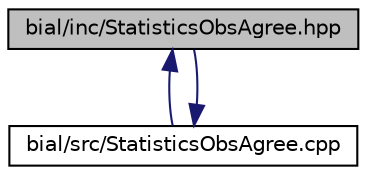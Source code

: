 digraph "bial/inc/StatisticsObsAgree.hpp"
{
  edge [fontname="Helvetica",fontsize="10",labelfontname="Helvetica",labelfontsize="10"];
  node [fontname="Helvetica",fontsize="10",shape=record];
  Node1 [label="bial/inc/StatisticsObsAgree.hpp",height=0.2,width=0.4,color="black", fillcolor="grey75", style="filled", fontcolor="black"];
  Node1 -> Node2 [dir="back",color="midnightblue",fontsize="10",style="solid",fontname="Helvetica"];
  Node2 [label="bial/src/StatisticsObsAgree.cpp",height=0.2,width=0.4,color="black", fillcolor="white", style="filled",URL="$_statistics_obs_agree_8cpp.html"];
  Node2 -> Node1 [dir="back",color="midnightblue",fontsize="10",style="solid",fontname="Helvetica"];
}

